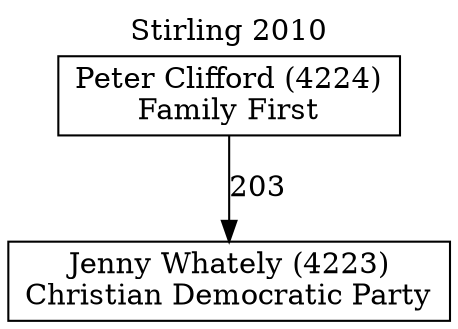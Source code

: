// House preference flow
digraph "Jenny Whately (4223)_Stirling_2010" {
	graph [label="Stirling 2010" labelloc=t mclimit=10]
	node [shape=box]
	"Jenny Whately (4223)" [label="Jenny Whately (4223)
Christian Democratic Party"]
	"Peter Clifford (4224)" [label="Peter Clifford (4224)
Family First"]
	"Peter Clifford (4224)" -> "Jenny Whately (4223)" [label=203]
}
